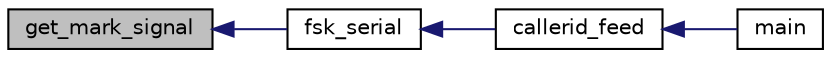digraph "get_mark_signal"
{
  edge [fontname="Helvetica",fontsize="10",labelfontname="Helvetica",labelfontsize="10"];
  node [fontname="Helvetica",fontsize="10",shape=record];
  rankdir="LR";
  Node1 [label="get_mark_signal",height=0.2,width=0.4,color="black", fillcolor="grey75", style="filled", fontcolor="black"];
  Node1 -> Node2 [dir="back",color="midnightblue",fontsize="10",style="solid",fontname="Helvetica"];
  Node2 [label="fsk_serial",height=0.2,width=0.4,color="black", fillcolor="white", style="filled",URL="$fskmodem_8h.html#a6315165519388f15eccffd8103769ee3",tooltip="Retrieve a serial byte into outbyte. "];
  Node2 -> Node3 [dir="back",color="midnightblue",fontsize="10",style="solid",fontname="Helvetica"];
  Node3 [label="callerid_feed",height=0.2,width=0.4,color="black", fillcolor="white", style="filled",URL="$ciddeco_8h.html#a064fa3b055fb52a7dac2cbed7c63a5f8",tooltip="Read samples into the state machine. "];
  Node3 -> Node4 [dir="back",color="midnightblue",fontsize="10",style="solid",fontname="Helvetica"];
  Node4 [label="main",height=0.2,width=0.4,color="black", fillcolor="white", style="filled",URL="$ciddeco_8c.html#a0ddf1224851353fc92bfbff6f499fa97",tooltip="Demodulate Caller ID. "];
}
